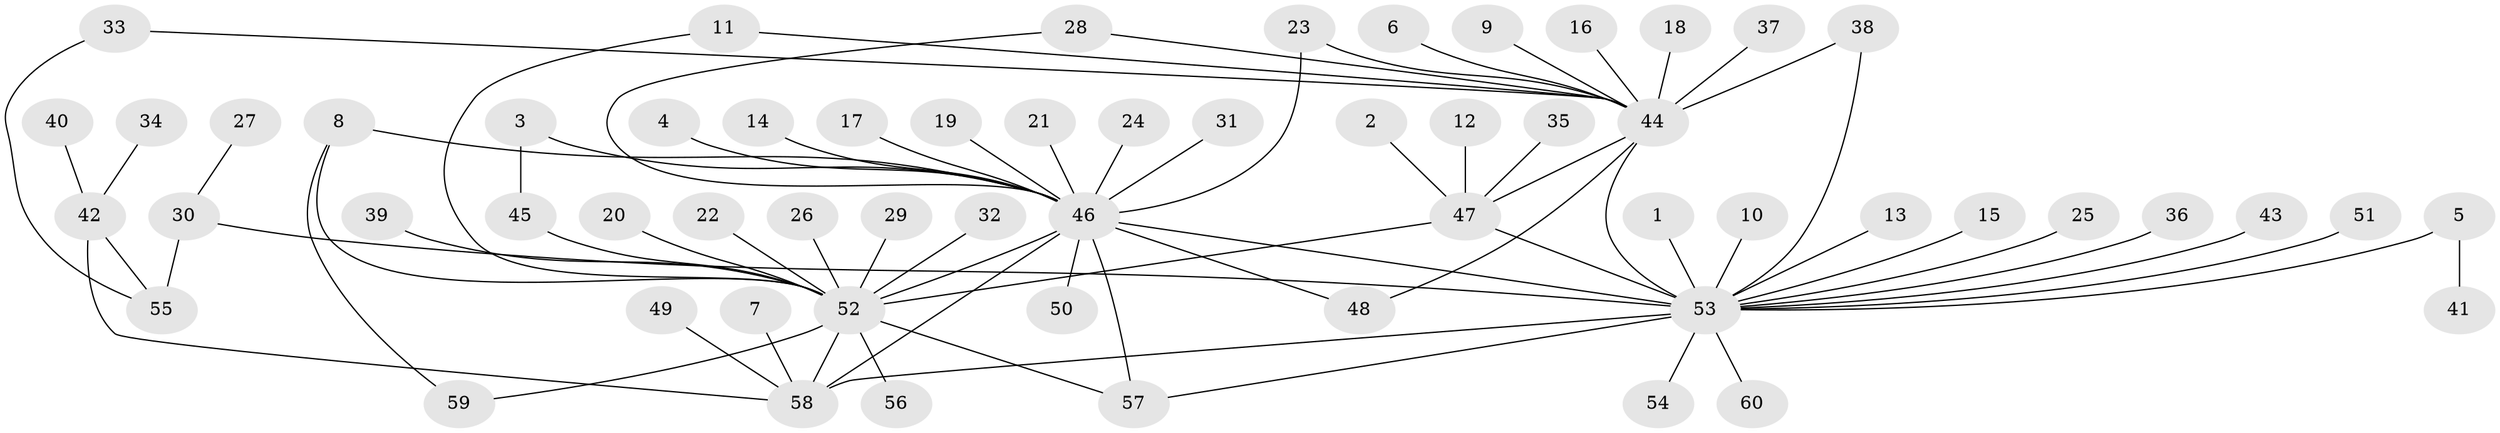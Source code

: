 // original degree distribution, {4: 0.075, 25: 0.008333333333333333, 6: 0.016666666666666666, 2: 0.2, 3: 0.13333333333333333, 1: 0.525, 20: 0.008333333333333333, 15: 0.008333333333333333, 13: 0.008333333333333333, 5: 0.016666666666666666}
// Generated by graph-tools (version 1.1) at 2025/50/03/09/25 03:50:01]
// undirected, 60 vertices, 75 edges
graph export_dot {
graph [start="1"]
  node [color=gray90,style=filled];
  1;
  2;
  3;
  4;
  5;
  6;
  7;
  8;
  9;
  10;
  11;
  12;
  13;
  14;
  15;
  16;
  17;
  18;
  19;
  20;
  21;
  22;
  23;
  24;
  25;
  26;
  27;
  28;
  29;
  30;
  31;
  32;
  33;
  34;
  35;
  36;
  37;
  38;
  39;
  40;
  41;
  42;
  43;
  44;
  45;
  46;
  47;
  48;
  49;
  50;
  51;
  52;
  53;
  54;
  55;
  56;
  57;
  58;
  59;
  60;
  1 -- 53 [weight=1.0];
  2 -- 47 [weight=1.0];
  3 -- 45 [weight=1.0];
  3 -- 46 [weight=1.0];
  4 -- 46 [weight=1.0];
  5 -- 41 [weight=1.0];
  5 -- 53 [weight=1.0];
  6 -- 44 [weight=1.0];
  7 -- 58 [weight=1.0];
  8 -- 46 [weight=1.0];
  8 -- 52 [weight=1.0];
  8 -- 59 [weight=1.0];
  9 -- 44 [weight=1.0];
  10 -- 53 [weight=1.0];
  11 -- 44 [weight=1.0];
  11 -- 52 [weight=1.0];
  12 -- 47 [weight=1.0];
  13 -- 53 [weight=1.0];
  14 -- 46 [weight=1.0];
  15 -- 53 [weight=1.0];
  16 -- 44 [weight=1.0];
  17 -- 46 [weight=1.0];
  18 -- 44 [weight=1.0];
  19 -- 46 [weight=1.0];
  20 -- 52 [weight=1.0];
  21 -- 46 [weight=1.0];
  22 -- 52 [weight=1.0];
  23 -- 44 [weight=1.0];
  23 -- 46 [weight=1.0];
  24 -- 46 [weight=1.0];
  25 -- 53 [weight=1.0];
  26 -- 52 [weight=1.0];
  27 -- 30 [weight=1.0];
  28 -- 44 [weight=1.0];
  28 -- 46 [weight=1.0];
  29 -- 52 [weight=1.0];
  30 -- 53 [weight=1.0];
  30 -- 55 [weight=1.0];
  31 -- 46 [weight=1.0];
  32 -- 52 [weight=1.0];
  33 -- 44 [weight=1.0];
  33 -- 55 [weight=1.0];
  34 -- 42 [weight=1.0];
  35 -- 47 [weight=1.0];
  36 -- 53 [weight=1.0];
  37 -- 44 [weight=1.0];
  38 -- 44 [weight=1.0];
  38 -- 53 [weight=1.0];
  39 -- 52 [weight=1.0];
  40 -- 42 [weight=1.0];
  42 -- 55 [weight=1.0];
  42 -- 58 [weight=1.0];
  43 -- 53 [weight=1.0];
  44 -- 47 [weight=2.0];
  44 -- 48 [weight=1.0];
  44 -- 53 [weight=2.0];
  45 -- 52 [weight=1.0];
  46 -- 48 [weight=1.0];
  46 -- 50 [weight=1.0];
  46 -- 52 [weight=3.0];
  46 -- 53 [weight=1.0];
  46 -- 57 [weight=1.0];
  46 -- 58 [weight=1.0];
  47 -- 52 [weight=1.0];
  47 -- 53 [weight=2.0];
  49 -- 58 [weight=1.0];
  51 -- 53 [weight=1.0];
  52 -- 56 [weight=1.0];
  52 -- 57 [weight=1.0];
  52 -- 58 [weight=2.0];
  52 -- 59 [weight=1.0];
  53 -- 54 [weight=1.0];
  53 -- 57 [weight=1.0];
  53 -- 58 [weight=1.0];
  53 -- 60 [weight=1.0];
}

